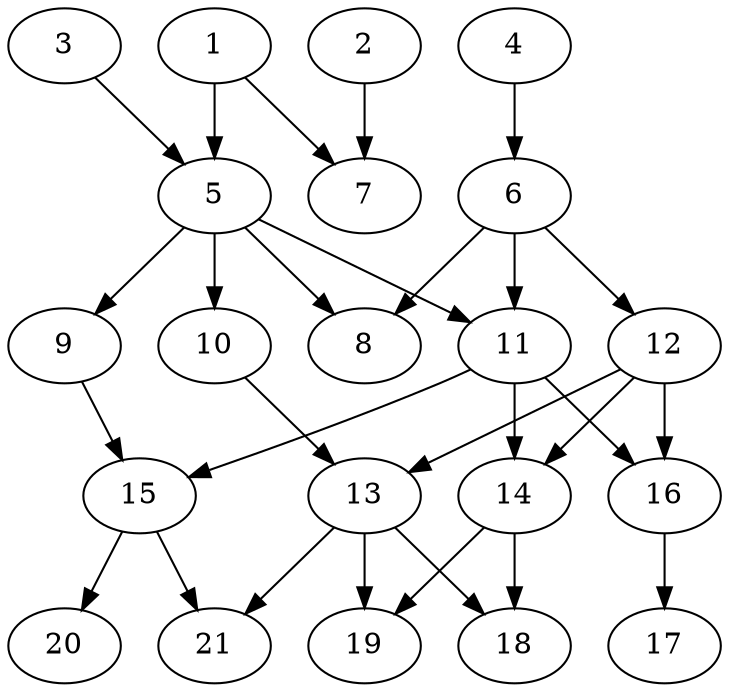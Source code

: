 // DAG (tier=2-normal, mode=compute, n=21, ccr=0.356, fat=0.507, density=0.497, regular=0.455, jump=0.191, mindata=524288, maxdata=8388608)
// DAG automatically generated by daggen at Sun Aug 24 16:33:33 2025
// /home/ermia/Project/Environments/daggen/bin/daggen --dot --ccr 0.356 --fat 0.507 --regular 0.455 --density 0.497 --jump 0.191 --mindata 524288 --maxdata 8388608 -n 21 
digraph G {
  1 [size="118747255799808000000", alpha="0.13", expect_size="59373627899904000000"]
  1 -> 5 [size ="193273528320000"]
  1 -> 7 [size ="193273528320000"]
  2 [size="5733769379009501", alpha="0.05", expect_size="2866884689504750"]
  2 -> 7 [size ="6422528000000"]
  3 [size="43253604980671643648", alpha="0.13", expect_size="21626802490335821824"]
  3 -> 5 [size ="98576076111872"]
  4 [size="73786976294838206464", alpha="0.16", expect_size="36893488147419103232"]
  4 -> 6 [size ="140737488355328"]
  5 [size="126866817001384312832", alpha="0.14", expect_size="63433408500692156416"]
  5 -> 8 [size ="201986347630592"]
  5 -> 9 [size ="201986347630592"]
  5 -> 10 [size ="201986347630592"]
  5 -> 11 [size ="201986347630592"]
  6 [size="10338886866881604", alpha="0.13", expect_size="5169443433440802"]
  6 -> 8 [size ="387547054211072"]
  6 -> 11 [size ="387547054211072"]
  6 -> 12 [size ="387547054211072"]
  7 [size="1361860935258669", alpha="0.12", expect_size="680930467629334"]
  8 [size="39756286431999295488", alpha="0.19", expect_size="19878143215999647744"]
  9 [size="4152202885454326", alpha="0.07", expect_size="2076101442727163"]
  9 -> 15 [size ="74794473095168"]
  10 [size="29412334484042320", alpha="0.10", expect_size="14706167242021160"]
  10 -> 13 [size ="15220365852672"]
  11 [size="817368416457993088", alpha="0.05", expect_size="408684208228996544"]
  11 -> 14 [size ="373199942451200"]
  11 -> 15 [size ="373199942451200"]
  11 -> 16 [size ="373199942451200"]
  12 [size="457347416924646014976", alpha="0.10", expect_size="228673708462323007488"]
  12 -> 13 [size ="474883930718208"]
  12 -> 14 [size ="474883930718208"]
  12 -> 16 [size ="474883930718208"]
  13 [size="8311205830437477", alpha="0.09", expect_size="4155602915218738"]
  13 -> 18 [size ="232269180567552"]
  13 -> 19 [size ="232269180567552"]
  13 -> 21 [size ="232269180567552"]
  14 [size="574733494510888576", alpha="0.00", expect_size="287366747255444288"]
  14 -> 18 [size ="397416083750912"]
  14 -> 19 [size ="397416083750912"]
  15 [size="59292828553830", alpha="0.08", expect_size="29646414276915"]
  15 -> 20 [size ="2979767779328"]
  15 -> 21 [size ="2979767779328"]
  16 [size="769784169889792000", alpha="0.07", expect_size="384892084944896000"]
  16 -> 17 [size ="6719484723200"]
  17 [size="572746484986937344", alpha="0.03", expect_size="286373242493468672"]
  18 [size="121891725576253734912", alpha="0.07", expect_size="60945862788126867456"]
  19 [size="1271618603778572288", alpha="0.20", expect_size="635809301889286144"]
  20 [size="13809271728232454", alpha="0.07", expect_size="6904635864116227"]
  21 [size="60427284016774024", alpha="0.00", expect_size="30213642008387012"]
}